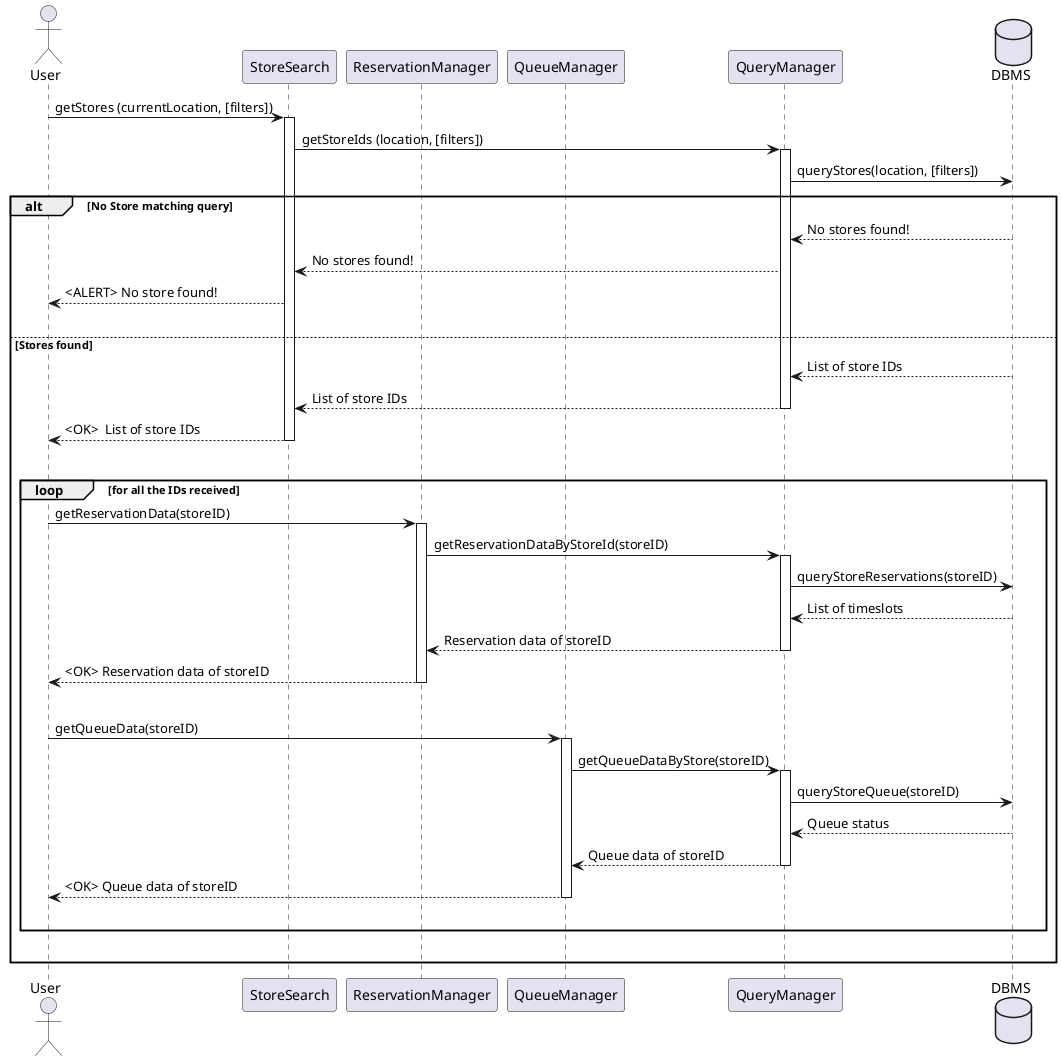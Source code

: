 @startuml seq_join_queue

actor User as a
participant StoreSearch as ss
participant ReservationManager as rm
participant QueueManager as queue
participant QueryManager as qm
database DBMS as db

a -> ss : getStores (currentLocation, [filters])
activate ss 
ss -> qm : getStoreIds (location, [filters])
activate qm
qm -> db : queryStores(location, [filters])

alt No Store matching query
    db --> qm : No stores found!
    qm --> ss : No stores found!
    ss --> a  : <ALERT> No store found!
    |||
else Stores found
    db --> qm : List of store IDs
    qm --> ss : List of store IDs
    deactivate qm
    ss --> a : <OK>  List of store IDs
    deactivate ss
    |||
    loop for all the IDs received
        a->rm : getReservationData(storeID)
        activate rm
        rm -> qm : getReservationDataByStoreId(storeID)
        activate qm
        qm -> db : queryStoreReservations(storeID)
        db --> qm : List of timeslots
        qm --> rm : Reservation data of storeID
        deactivate qm
        rm --> a : <OK> Reservation data of storeID
        deactivate rm
        |||
        a-> queue : getQueueData(storeID)
        activate queue
        queue -> qm : getQueueDataByStore(storeID)
        activate qm
        qm -> db : queryStoreQueue(storeID)
        db --> qm : Queue status
        qm --> queue : Queue data of storeID
        deactivate qm
        queue --> a : <OK> Queue data of storeID
        deactivate queue
        |||
    end
    |||
end

@enduml